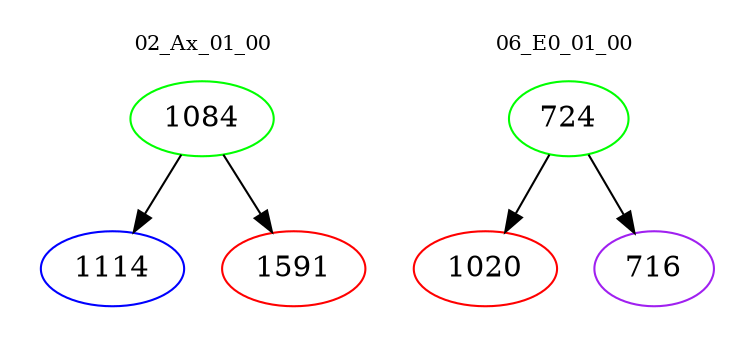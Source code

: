digraph{
subgraph cluster_0 {
color = white
label = "02_Ax_01_00";
fontsize=10;
T0_1084 [label="1084", color="green"]
T0_1084 -> T0_1114 [color="black"]
T0_1114 [label="1114", color="blue"]
T0_1084 -> T0_1591 [color="black"]
T0_1591 [label="1591", color="red"]
}
subgraph cluster_1 {
color = white
label = "06_E0_01_00";
fontsize=10;
T1_724 [label="724", color="green"]
T1_724 -> T1_1020 [color="black"]
T1_1020 [label="1020", color="red"]
T1_724 -> T1_716 [color="black"]
T1_716 [label="716", color="purple"]
}
}
